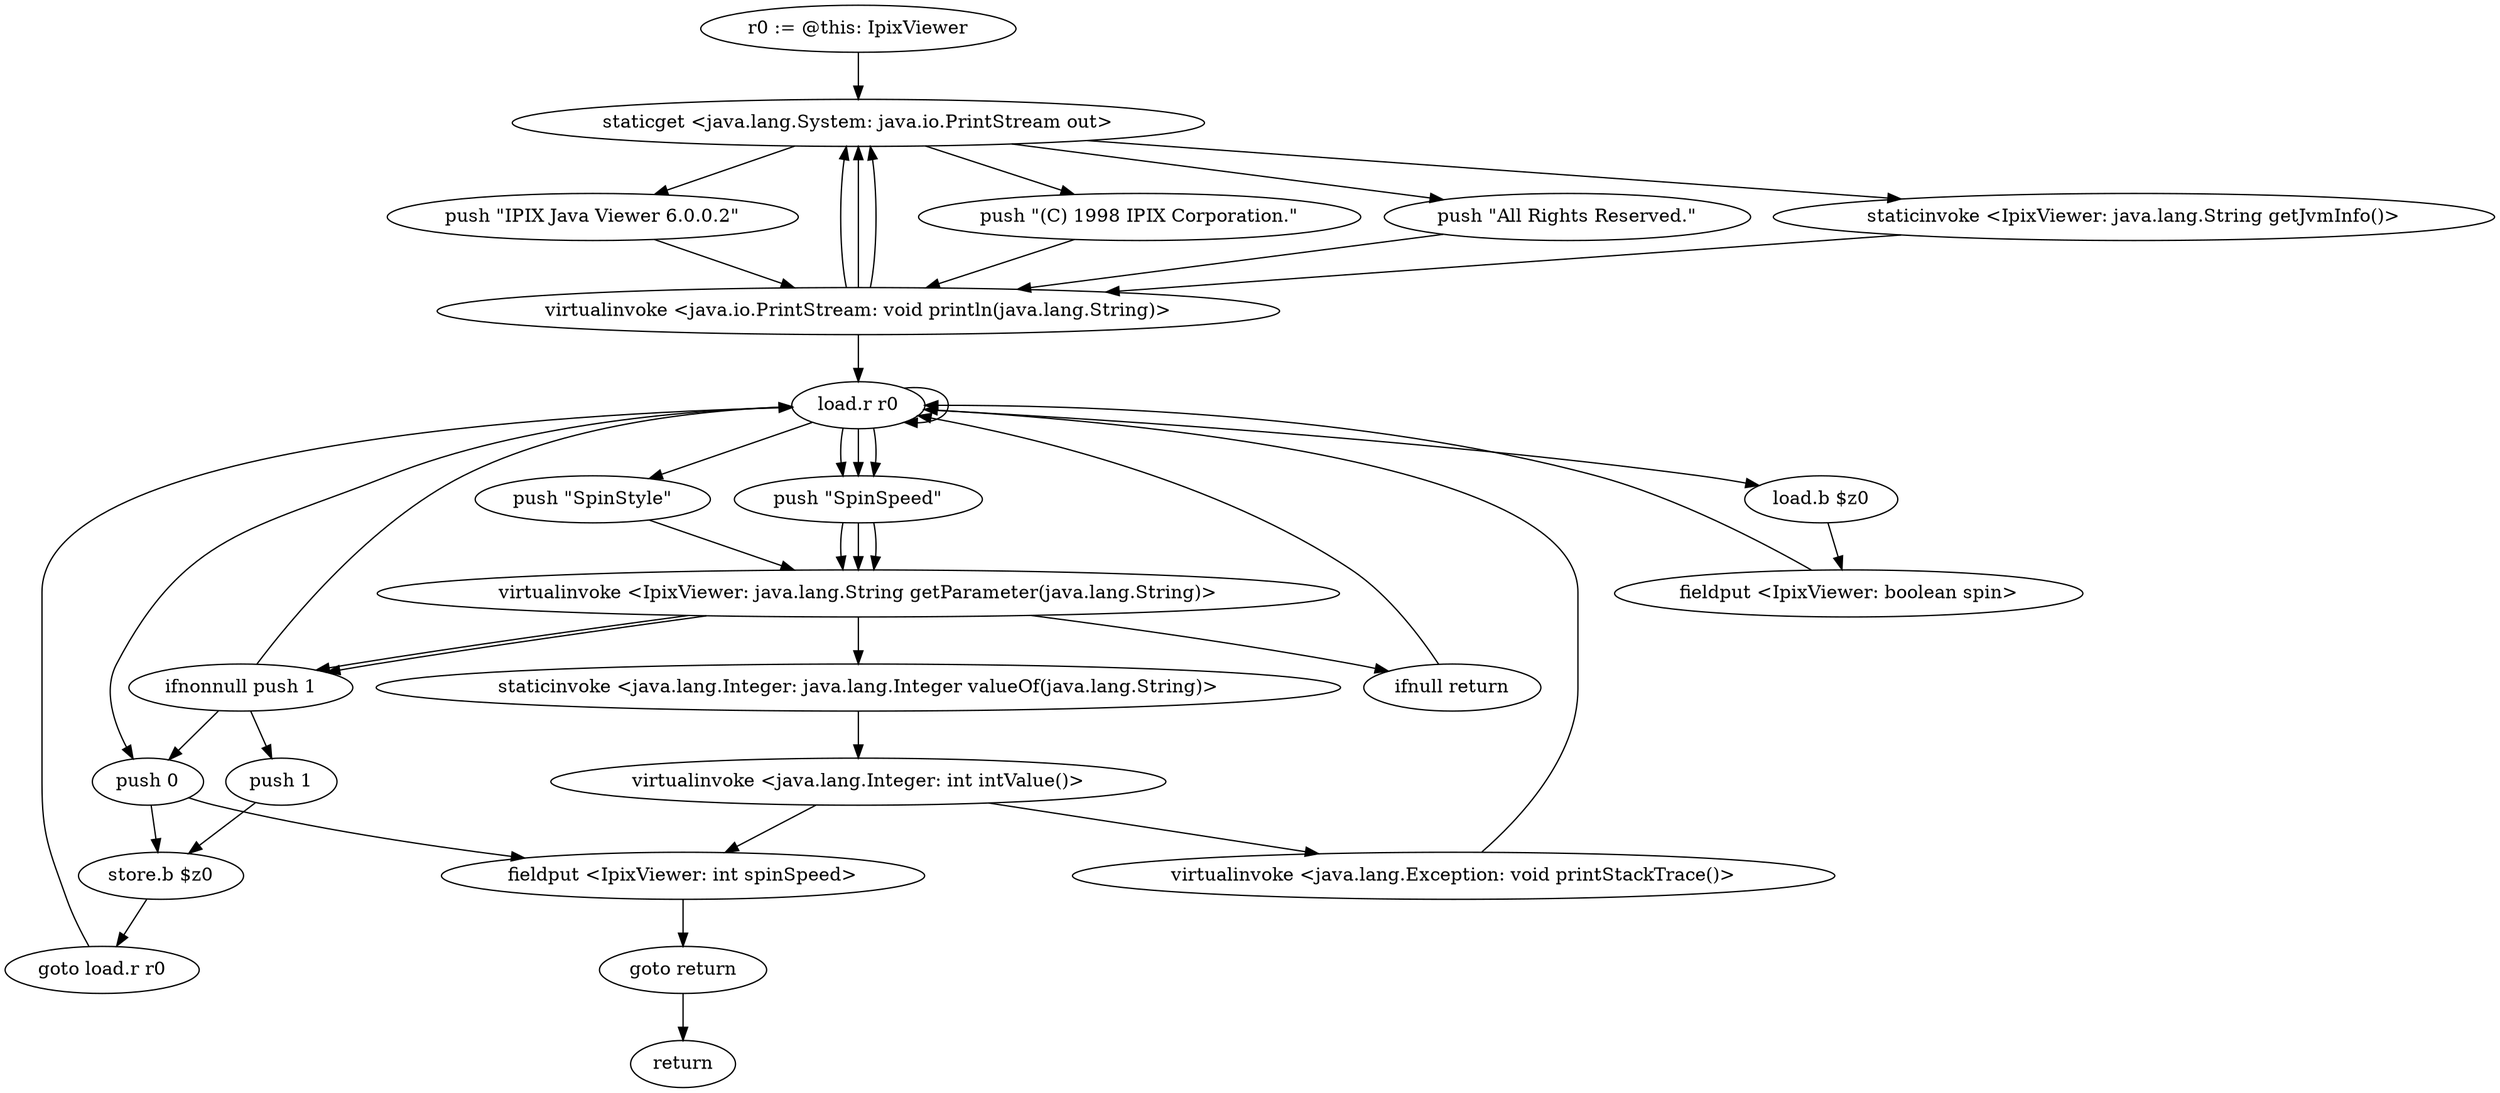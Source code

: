 digraph "" {
    "r0 := @this: IpixViewer"
    "staticget <java.lang.System: java.io.PrintStream out>"
    "r0 := @this: IpixViewer"->"staticget <java.lang.System: java.io.PrintStream out>";
    "push \"IPIX Java Viewer 6.0.0.2\""
    "staticget <java.lang.System: java.io.PrintStream out>"->"push \"IPIX Java Viewer 6.0.0.2\"";
    "virtualinvoke <java.io.PrintStream: void println(java.lang.String)>"
    "push \"IPIX Java Viewer 6.0.0.2\""->"virtualinvoke <java.io.PrintStream: void println(java.lang.String)>";
    "virtualinvoke <java.io.PrintStream: void println(java.lang.String)>"->"staticget <java.lang.System: java.io.PrintStream out>";
    "push \"(C) 1998 IPIX Corporation.\""
    "staticget <java.lang.System: java.io.PrintStream out>"->"push \"(C) 1998 IPIX Corporation.\"";
    "push \"(C) 1998 IPIX Corporation.\""->"virtualinvoke <java.io.PrintStream: void println(java.lang.String)>";
    "virtualinvoke <java.io.PrintStream: void println(java.lang.String)>"->"staticget <java.lang.System: java.io.PrintStream out>";
    "push \"All Rights Reserved.\""
    "staticget <java.lang.System: java.io.PrintStream out>"->"push \"All Rights Reserved.\"";
    "push \"All Rights Reserved.\""->"virtualinvoke <java.io.PrintStream: void println(java.lang.String)>";
    "virtualinvoke <java.io.PrintStream: void println(java.lang.String)>"->"staticget <java.lang.System: java.io.PrintStream out>";
    "staticinvoke <IpixViewer: java.lang.String getJvmInfo()>"
    "staticget <java.lang.System: java.io.PrintStream out>"->"staticinvoke <IpixViewer: java.lang.String getJvmInfo()>";
    "staticinvoke <IpixViewer: java.lang.String getJvmInfo()>"->"virtualinvoke <java.io.PrintStream: void println(java.lang.String)>";
    "load.r r0"
    "virtualinvoke <java.io.PrintStream: void println(java.lang.String)>"->"load.r r0";
    "push \"SpinSpeed\""
    "load.r r0"->"push \"SpinSpeed\"";
    "virtualinvoke <IpixViewer: java.lang.String getParameter(java.lang.String)>"
    "push \"SpinSpeed\""->"virtualinvoke <IpixViewer: java.lang.String getParameter(java.lang.String)>";
    "ifnonnull push 1"
    "virtualinvoke <IpixViewer: java.lang.String getParameter(java.lang.String)>"->"ifnonnull push 1";
    "ifnonnull push 1"->"load.r r0";
    "push \"SpinStyle\""
    "load.r r0"->"push \"SpinStyle\"";
    "push \"SpinStyle\""->"virtualinvoke <IpixViewer: java.lang.String getParameter(java.lang.String)>";
    "virtualinvoke <IpixViewer: java.lang.String getParameter(java.lang.String)>"->"ifnonnull push 1";
    "push 0"
    "ifnonnull push 1"->"push 0";
    "store.b $z0"
    "push 0"->"store.b $z0";
    "goto load.r r0"
    "store.b $z0"->"goto load.r r0";
    "goto load.r r0"->"load.r r0";
    "load.b $z0"
    "load.r r0"->"load.b $z0";
    "fieldput <IpixViewer: boolean spin>"
    "load.b $z0"->"fieldput <IpixViewer: boolean spin>";
    "fieldput <IpixViewer: boolean spin>"->"load.r r0";
    "load.r r0"->"push \"SpinSpeed\"";
    "push \"SpinSpeed\""->"virtualinvoke <IpixViewer: java.lang.String getParameter(java.lang.String)>";
    "ifnull return"
    "virtualinvoke <IpixViewer: java.lang.String getParameter(java.lang.String)>"->"ifnull return";
    "ifnull return"->"load.r r0";
    "load.r r0"->"load.r r0";
    "load.r r0"->"push \"SpinSpeed\"";
    "push \"SpinSpeed\""->"virtualinvoke <IpixViewer: java.lang.String getParameter(java.lang.String)>";
    "staticinvoke <java.lang.Integer: java.lang.Integer valueOf(java.lang.String)>"
    "virtualinvoke <IpixViewer: java.lang.String getParameter(java.lang.String)>"->"staticinvoke <java.lang.Integer: java.lang.Integer valueOf(java.lang.String)>";
    "virtualinvoke <java.lang.Integer: int intValue()>"
    "staticinvoke <java.lang.Integer: java.lang.Integer valueOf(java.lang.String)>"->"virtualinvoke <java.lang.Integer: int intValue()>";
    "fieldput <IpixViewer: int spinSpeed>"
    "virtualinvoke <java.lang.Integer: int intValue()>"->"fieldput <IpixViewer: int spinSpeed>";
    "goto return"
    "fieldput <IpixViewer: int spinSpeed>"->"goto return";
    "return"
    "goto return"->"return";
    "virtualinvoke <java.lang.Exception: void printStackTrace()>"
    "virtualinvoke <java.lang.Integer: int intValue()>"->"virtualinvoke <java.lang.Exception: void printStackTrace()>";
    "virtualinvoke <java.lang.Exception: void printStackTrace()>"->"load.r r0";
    "load.r r0"->"push 0";
    "push 0"->"fieldput <IpixViewer: int spinSpeed>";
    "push 1"
    "ifnonnull push 1"->"push 1";
    "push 1"->"store.b $z0";
}
